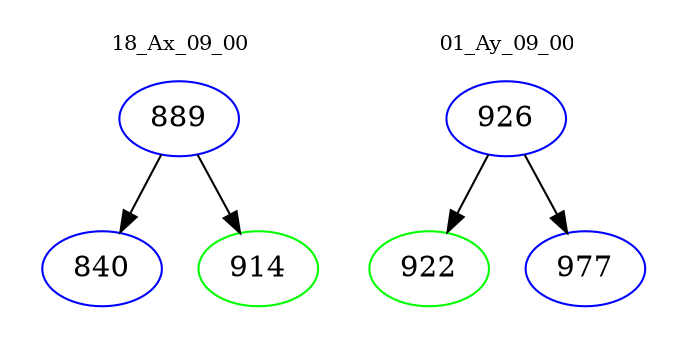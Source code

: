 digraph{
subgraph cluster_0 {
color = white
label = "18_Ax_09_00";
fontsize=10;
T0_889 [label="889", color="blue"]
T0_889 -> T0_840 [color="black"]
T0_840 [label="840", color="blue"]
T0_889 -> T0_914 [color="black"]
T0_914 [label="914", color="green"]
}
subgraph cluster_1 {
color = white
label = "01_Ay_09_00";
fontsize=10;
T1_926 [label="926", color="blue"]
T1_926 -> T1_922 [color="black"]
T1_922 [label="922", color="green"]
T1_926 -> T1_977 [color="black"]
T1_977 [label="977", color="blue"]
}
}
